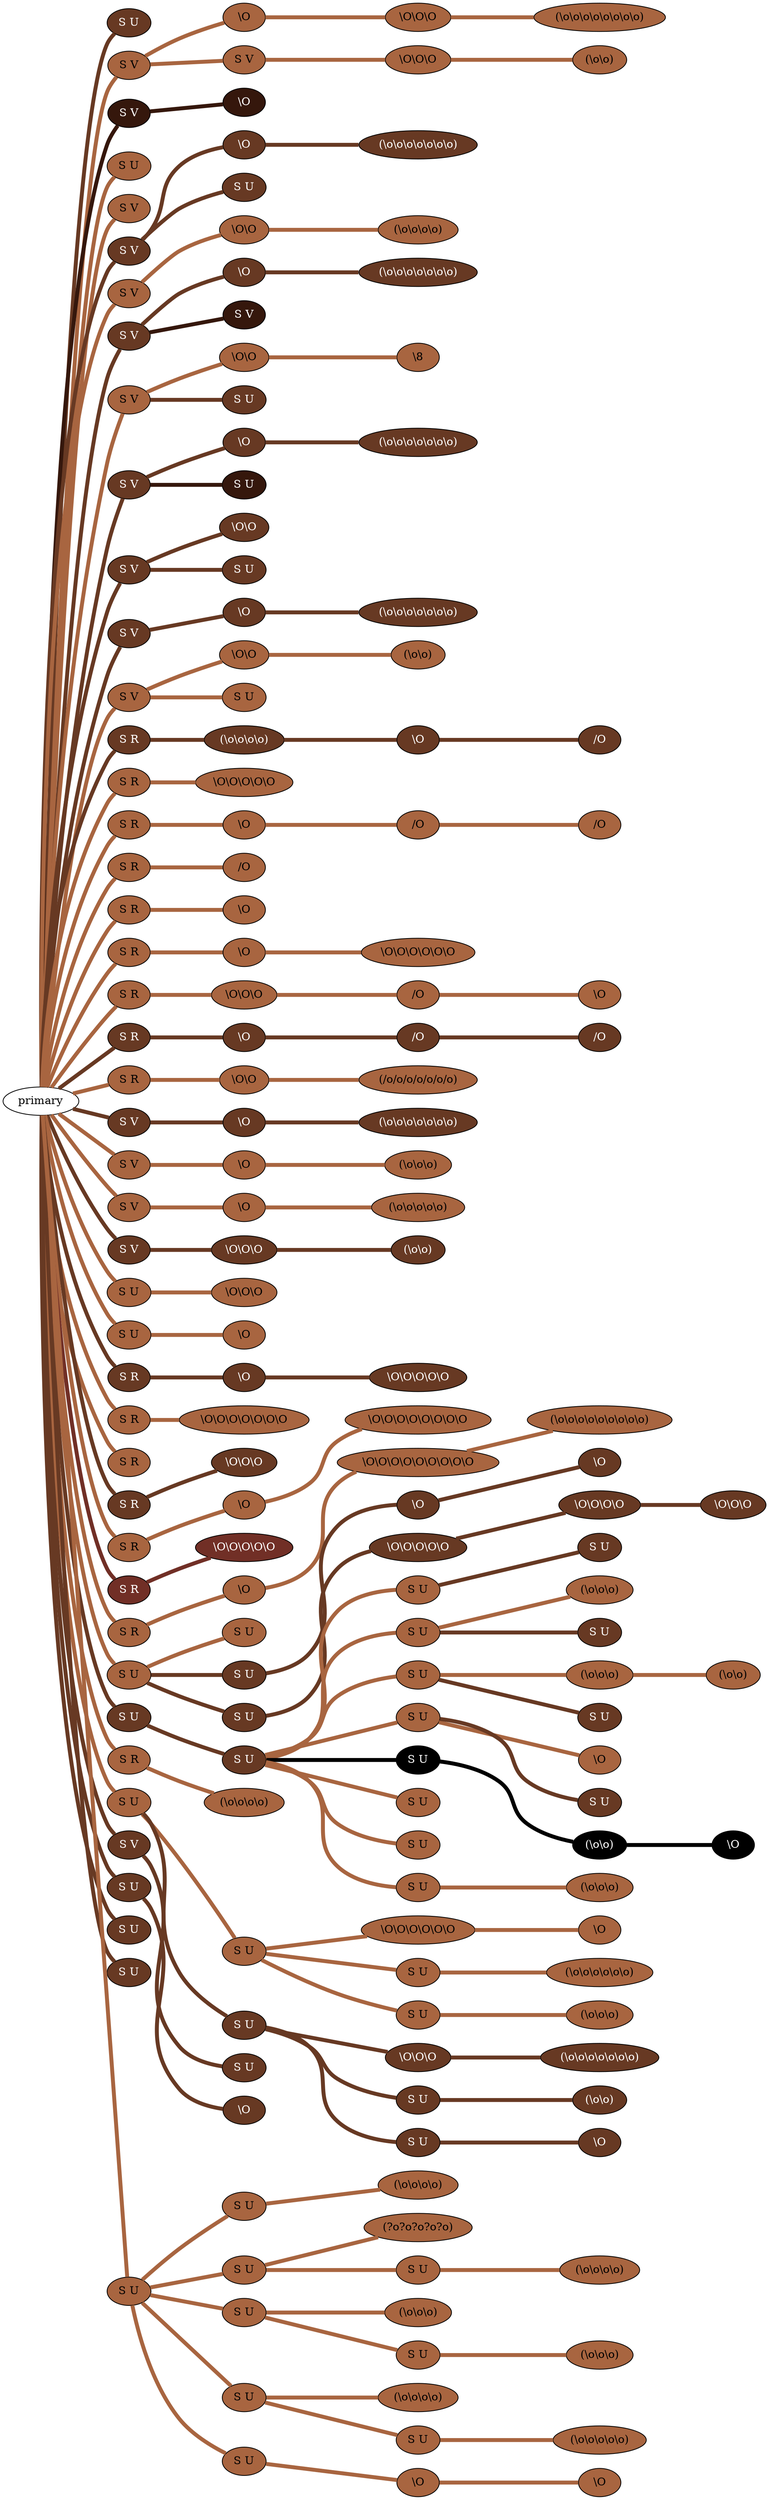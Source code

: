 graph {
 graph [rankdir=LR]
"1" [qtype="pendant_node", pendant_colors="#673923", pendant_ply="S", pendant_attach="U", pendant_length="2.5", label="S U", style=filled, fillcolor="#673923", fontcolor="#ffffff"]
"primary" -- "1" [qtype="pendant_link",penwidth=5,color="#673923"]
"2" [qtype="pendant_node", pendant_colors="#A86540", pendant_ply="S", pendant_attach="V", pendant_length="23.5", label="S V", style=filled, fillcolor="#A86540", fontcolor="#000000"]
"primary" -- "2" [qtype="pendant_link",penwidth=5,color="#A86540"]
"2:0" [qtype="knot_node", knot_value="1", knot_type="S", knot_position="6.0", knot_spin="Z", label="\\O", style=filled, fillcolor="#A86540" , fontcolor="#000000"]
"2" -- "2:0" [qtype="knot_link",penwidth=5,color="#A86540"]
"2:1" [qtype="knot_node", knot_value="3", knot_type="S", knot_position="11.0", knot_spin="Z", label="\\O\\O\\O", style=filled, fillcolor="#A86540" , fontcolor="#000000"]
"2:0" -- "2:1" [qtype="knot_link",penwidth=5,color="#A86540"]
"2:2" [qtype="knot_node", knot_value="8", knot_type="L", knot_position="16.0", knot_spin="Z", label="(\\o\\o\\o\\o\\o\\o\\o\\o)", style=filled, fillcolor="#A86540" , fontcolor="#000000"]
"2:1" -- "2:2" [qtype="knot_link",penwidth=5,color="#A86540"]
"2s1" [qtype="pendant_node", pendant_colors="#A86540", pendant_ply="S", pendant_attach="V", pendant_length="23.5", label="S V", style=filled, fillcolor="#A86540", fontcolor="#000000"]
"2" -- "2s1" [qtype="pendant_link",penwidth=5,color="#A86540"]
"2s1:0" [qtype="knot_node", knot_value="3", knot_type="S", knot_position="2.5", knot_spin="Z", label="\\O\\O\\O", style=filled, fillcolor="#A86540" , fontcolor="#000000"]
"2s1" -- "2s1:0" [qtype="knot_link",penwidth=5,color="#A86540"]
"2s1:1" [qtype="knot_node", knot_value="2", knot_type="L", knot_position="9.0", knot_spin="Z", label="(\\o\\o)", style=filled, fillcolor="#A86540" , fontcolor="#000000"]
"2s1:0" -- "2s1:1" [qtype="knot_link",penwidth=5,color="#A86540"]
"3" [qtype="pendant_node", pendant_colors="#35170C", pendant_ply="S", pendant_attach="V", pendant_length="8.0", label="S V", style=filled, fillcolor="#35170C", fontcolor="#ffffff"]
"primary" -- "3" [qtype="pendant_link",penwidth=5,color="#35170C"]
"3:0" [qtype="knot_node", knot_value="1", knot_type="S", knot_position="5.5", knot_spin="Z", label="\\O", style=filled, fillcolor="#35170C" , fontcolor="#ffffff"]
"3" -- "3:0" [qtype="knot_link",penwidth=5,color="#35170C"]
"4" [qtype="pendant_node", pendant_colors="#A86540", pendant_ply="S", pendant_attach="U", pendant_length="2.5", label="S U", style=filled, fillcolor="#A86540", fontcolor="#000000"]
"primary" -- "4" [qtype="pendant_link",penwidth=5,color="#A86540"]
"5" [qtype="pendant_node", pendant_colors="#A86540", pendant_ply="S", pendant_attach="V", pendant_length="0.5", label="S V", style=filled, fillcolor="#A86540", fontcolor="#000000"]
"primary" -- "5" [qtype="pendant_link",penwidth=5,color="#A86540"]
"6" [qtype="pendant_node", pendant_colors="#673923", pendant_ply="S", pendant_attach="V", pendant_length="26.5", label="S V", style=filled, fillcolor="#673923", fontcolor="#ffffff"]
"primary" -- "6" [qtype="pendant_link",penwidth=5,color="#673923"]
"6:0" [qtype="knot_node", knot_value="1", knot_type="S", knot_position="6.5", knot_spin="Z", label="\\O", style=filled, fillcolor="#673923" , fontcolor="#ffffff"]
"6" -- "6:0" [qtype="knot_link",penwidth=5,color="#673923"]
"6:1" [qtype="knot_node", knot_value="7", knot_type="L", knot_position="12.0", knot_spin="Z", label="(\\o\\o\\o\\o\\o\\o\\o)", style=filled, fillcolor="#673923" , fontcolor="#ffffff"]
"6:0" -- "6:1" [qtype="knot_link",penwidth=5,color="#673923"]
"6s1" [qtype="pendant_node", pendant_colors="#673923", pendant_ply="S", pendant_attach="U", pendant_length="1.5", label="S U", style=filled, fillcolor="#673923", fontcolor="#ffffff"]
"6" -- "6s1" [qtype="pendant_link",penwidth=5,color="#673923"]
"7" [qtype="pendant_node", pendant_colors="#A86540", pendant_ply="S", pendant_attach="V", pendant_length="32.0", label="S V", style=filled, fillcolor="#A86540", fontcolor="#000000"]
"primary" -- "7" [qtype="pendant_link",penwidth=5,color="#A86540"]
"7:0" [qtype="knot_node", knot_value="2", knot_type="S", knot_position="6.5", knot_spin="Z", label="\\O\\O", style=filled, fillcolor="#A86540" , fontcolor="#000000"]
"7" -- "7:0" [qtype="knot_link",penwidth=5,color="#A86540"]
"7:1" [qtype="knot_node", knot_value="4", knot_type="L", knot_position="14.0", knot_spin="Z", label="(\\o\\o\\o\\o)", style=filled, fillcolor="#A86540" , fontcolor="#000000"]
"7:0" -- "7:1" [qtype="knot_link",penwidth=5,color="#A86540"]
"8" [qtype="pendant_node", pendant_colors="#673923", pendant_ply="S", pendant_attach="V", pendant_length="27.0", label="S V", style=filled, fillcolor="#673923", fontcolor="#ffffff"]
"primary" -- "8" [qtype="pendant_link",penwidth=5,color="#673923"]
"8:0" [qtype="knot_node", knot_value="1", knot_type="S", knot_position="7.0", knot_spin="Z", label="\\O", style=filled, fillcolor="#673923" , fontcolor="#ffffff"]
"8" -- "8:0" [qtype="knot_link",penwidth=5,color="#673923"]
"8:1" [qtype="knot_node", knot_value="7", knot_type="L", knot_position="13.0", knot_spin="Z", label="(\\o\\o\\o\\o\\o\\o\\o)", style=filled, fillcolor="#673923" , fontcolor="#ffffff"]
"8:0" -- "8:1" [qtype="knot_link",penwidth=5,color="#673923"]
"8s1" [qtype="pendant_node", pendant_colors="#35170C", pendant_ply="S", pendant_attach="V", pendant_length="2.0", label="S V", style=filled, fillcolor="#35170C", fontcolor="#ffffff"]
"8" -- "8s1" [qtype="pendant_link",penwidth=5,color="#35170C"]
"9" [qtype="pendant_node", pendant_colors="#A86540", pendant_ply="S", pendant_attach="V", pendant_length="33.5", label="S V", style=filled, fillcolor="#A86540", fontcolor="#000000"]
"primary" -- "9" [qtype="pendant_link",penwidth=5,color="#A86540"]
"9:0" [qtype="knot_node", knot_value="2", knot_type="S", knot_position="6.5", knot_spin="Z", label="\\O\\O", style=filled, fillcolor="#A86540" , fontcolor="#000000"]
"9" -- "9:0" [qtype="knot_link",penwidth=5,color="#A86540"]
"9:1" [qtype="knot_node", knot_value="1", knot_type="E", knot_position="13.0", knot_spin="Z", label="\\8", style=filled, fillcolor="#A86540" , fontcolor="#000000"]
"9:0" -- "9:1" [qtype="knot_link",penwidth=5,color="#A86540"]
"9s1" [qtype="pendant_node", pendant_colors="#673923", pendant_ply="S", pendant_attach="U", pendant_length="2.5", label="S U", style=filled, fillcolor="#673923", fontcolor="#ffffff"]
"9" -- "9s1" [qtype="pendant_link",penwidth=5,color="#673923"]
"10" [qtype="pendant_node", pendant_colors="#673923", pendant_ply="S", pendant_attach="V", pendant_length="26.5", label="S V", style=filled, fillcolor="#673923", fontcolor="#ffffff"]
"primary" -- "10" [qtype="pendant_link",penwidth=5,color="#673923"]
"10:0" [qtype="knot_node", knot_value="1", knot_type="S", knot_position="7.0", knot_spin="Z", label="\\O", style=filled, fillcolor="#673923" , fontcolor="#ffffff"]
"10" -- "10:0" [qtype="knot_link",penwidth=5,color="#673923"]
"10:1" [qtype="knot_node", knot_value="7", knot_type="L", knot_position="13.5", knot_spin="Z", label="(\\o\\o\\o\\o\\o\\o\\o)", style=filled, fillcolor="#673923" , fontcolor="#ffffff"]
"10:0" -- "10:1" [qtype="knot_link",penwidth=5,color="#673923"]
"10s1" [qtype="pendant_node", pendant_colors="#35170C", pendant_ply="S", pendant_attach="U", pendant_length="1.0", label="S U", style=filled, fillcolor="#35170C", fontcolor="#ffffff"]
"10" -- "10s1" [qtype="pendant_link",penwidth=5,color="#35170C"]
"11" [qtype="pendant_node", pendant_colors="#673923", pendant_ply="S", pendant_attach="V", pendant_length="38.5", label="S V", style=filled, fillcolor="#673923", fontcolor="#ffffff"]
"primary" -- "11" [qtype="pendant_link",penwidth=5,color="#673923"]
"11:0" [qtype="knot_node", knot_value="2", knot_type="S", knot_position="7.0", knot_spin="Z", label="\\O\\O", style=filled, fillcolor="#673923" , fontcolor="#ffffff"]
"11" -- "11:0" [qtype="knot_link",penwidth=5,color="#673923"]
"11s1" [qtype="pendant_node", pendant_colors="#673923", pendant_ply="S", pendant_attach="U", pendant_length="0.5", label="S U", style=filled, fillcolor="#673923", fontcolor="#ffffff"]
"11" -- "11s1" [qtype="pendant_link",penwidth=5,color="#673923"]
"12" [qtype="pendant_node", pendant_colors="#673923", pendant_ply="S", pendant_attach="V", pendant_length="33.0", label="S V", style=filled, fillcolor="#673923", fontcolor="#ffffff"]
"primary" -- "12" [qtype="pendant_link",penwidth=5,color="#673923"]
"12:0" [qtype="knot_node", knot_value="1", knot_type="S", knot_position="7.0", knot_spin="Z", label="\\O", style=filled, fillcolor="#673923" , fontcolor="#ffffff"]
"12" -- "12:0" [qtype="knot_link",penwidth=5,color="#673923"]
"12:1" [qtype="knot_node", knot_value="7", knot_type="L", knot_position="14.0", knot_spin="Z", label="(\\o\\o\\o\\o\\o\\o\\o)", style=filled, fillcolor="#673923" , fontcolor="#ffffff"]
"12:0" -- "12:1" [qtype="knot_link",penwidth=5,color="#673923"]
"13" [qtype="pendant_node", pendant_colors="#A86540", pendant_ply="S", pendant_attach="V", pendant_length="30.5", label="S V", style=filled, fillcolor="#A86540", fontcolor="#000000"]
"primary" -- "13" [qtype="pendant_link",penwidth=5,color="#A86540"]
"13:0" [qtype="knot_node", knot_value="2", knot_type="S", knot_position="6.5", knot_spin="Z", label="\\O\\O", style=filled, fillcolor="#A86540" , fontcolor="#000000"]
"13" -- "13:0" [qtype="knot_link",penwidth=5,color="#A86540"]
"13:1" [qtype="knot_node", knot_value="2", knot_type="L", knot_position="14.0", knot_spin="Z", label="(\\o\\o)", style=filled, fillcolor="#A86540" , fontcolor="#000000"]
"13:0" -- "13:1" [qtype="knot_link",penwidth=5,color="#A86540"]
"13s1" [qtype="pendant_node", pendant_colors="#A86540", pendant_ply="S", pendant_attach="U", pendant_length="0.5", label="S U", style=filled, fillcolor="#A86540", fontcolor="#000000"]
"13" -- "13s1" [qtype="pendant_link",penwidth=5,color="#A86540"]
"14" [qtype="pendant_node", pendant_colors="#673923", pendant_ply="S", pendant_attach="R", pendant_length="16.5", label="S R", style=filled, fillcolor="#673923", fontcolor="#ffffff"]
"primary" -- "14" [qtype="pendant_link",penwidth=5,color="#673923"]
"14:0" [qtype="knot_node", knot_value="4", knot_type="L", knot_position="8.0", knot_spin="Z", label="(\\o\\o\\o\\o)", style=filled, fillcolor="#673923" , fontcolor="#ffffff"]
"14" -- "14:0" [qtype="knot_link",penwidth=5,color="#673923"]
"14:1" [qtype="knot_node", knot_value="1", knot_type="S", knot_position="14.5", knot_spin="Z", label="\\O", style=filled, fillcolor="#673923" , fontcolor="#ffffff"]
"14:0" -- "14:1" [qtype="knot_link",penwidth=5,color="#673923"]
"14:2" [qtype="knot_node", knot_value="1", knot_type="S", knot_position="16.0", knot_spin="S", label="/O", style=filled, fillcolor="#673923" , fontcolor="#ffffff"]
"14:1" -- "14:2" [qtype="knot_link",penwidth=5,color="#673923"]
"15" [qtype="pendant_node", pendant_colors="#A86540", pendant_ply="S", pendant_attach="R", pendant_length="12.0", label="S R", style=filled, fillcolor="#A86540", fontcolor="#000000"]
"primary" -- "15" [qtype="pendant_link",penwidth=5,color="#A86540"]
"15:0" [qtype="knot_node", knot_value="5", knot_type="S", knot_position="5.5", knot_spin="Z", label="\\O\\O\\O\\O\\O", style=filled, fillcolor="#A86540" , fontcolor="#000000"]
"15" -- "15:0" [qtype="knot_link",penwidth=5,color="#A86540"]
"16" [qtype="pendant_node", pendant_colors="#A86540", pendant_ply="S", pendant_attach="R", pendant_length="32.0", label="S R", style=filled, fillcolor="#A86540", fontcolor="#000000"]
"primary" -- "16" [qtype="pendant_link",penwidth=5,color="#A86540"]
"16:0" [qtype="knot_node", knot_value="1", knot_type="S", knot_position="5.0", knot_spin="Z", label="\\O", style=filled, fillcolor="#A86540" , fontcolor="#000000"]
"16" -- "16:0" [qtype="knot_link",penwidth=5,color="#A86540"]
"16:1" [qtype="knot_node", knot_value="1", knot_type="S", knot_position="13.0", knot_spin="S", label="/O", style=filled, fillcolor="#A86540" , fontcolor="#000000"]
"16:0" -- "16:1" [qtype="knot_link",penwidth=5,color="#A86540"]
"16:2" [qtype="knot_node", knot_value="1", knot_type="S", knot_position="15.0", knot_spin="S", label="/O", style=filled, fillcolor="#A86540" , fontcolor="#000000"]
"16:1" -- "16:2" [qtype="knot_link",penwidth=5,color="#A86540"]
"17" [qtype="pendant_node", pendant_colors="#A86540", pendant_ply="S", pendant_attach="R", pendant_length="15.0", label="S R", style=filled, fillcolor="#A86540", fontcolor="#000000"]
"primary" -- "17" [qtype="pendant_link",penwidth=5,color="#A86540"]
"17:0" [qtype="knot_node", knot_value="1", knot_type="S", knot_position="10.5", knot_spin="S", label="/O", style=filled, fillcolor="#A86540" , fontcolor="#000000"]
"17" -- "17:0" [qtype="knot_link",penwidth=5,color="#A86540"]
"18" [qtype="pendant_node", pendant_colors="#A86540", pendant_ply="S", pendant_attach="R", pendant_length="42.0", label="S R", style=filled, fillcolor="#A86540", fontcolor="#000000"]
"primary" -- "18" [qtype="pendant_link",penwidth=5,color="#A86540"]
"18:0" [qtype="knot_node", knot_value="1", knot_type="S", knot_position="2.0", knot_spin="Z", label="\\O", style=filled, fillcolor="#A86540" , fontcolor="#000000"]
"18" -- "18:0" [qtype="knot_link",penwidth=5,color="#A86540"]
"19" [qtype="pendant_node", pendant_colors="#A86540", pendant_ply="S", pendant_attach="R", pendant_length="32.5", label="S R", style=filled, fillcolor="#A86540", fontcolor="#000000"]
"primary" -- "19" [qtype="pendant_link",penwidth=5,color="#A86540"]
"19:0" [qtype="knot_node", knot_value="1", knot_type="S", knot_position="1.5", knot_spin="Z", label="\\O", style=filled, fillcolor="#A86540" , fontcolor="#000000"]
"19" -- "19:0" [qtype="knot_link",penwidth=5,color="#A86540"]
"19:1" [qtype="knot_node", knot_value="6", knot_type="S", knot_position="6.0", knot_spin="Z", label="\\O\\O\\O\\O\\O\\O", style=filled, fillcolor="#A86540" , fontcolor="#000000"]
"19:0" -- "19:1" [qtype="knot_link",penwidth=5,color="#A86540"]
"20" [qtype="pendant_node", pendant_colors="#A86540", pendant_ply="S", pendant_attach="R", pendant_length="36.0", label="S R", style=filled, fillcolor="#A86540", fontcolor="#000000"]
"primary" -- "20" [qtype="pendant_link",penwidth=5,color="#A86540"]
"20:0" [qtype="knot_node", knot_value="3", knot_type="S", knot_position="5.0", knot_spin="Z", label="\\O\\O\\O", style=filled, fillcolor="#A86540" , fontcolor="#000000"]
"20" -- "20:0" [qtype="knot_link",penwidth=5,color="#A86540"]
"20:1" [qtype="knot_node", knot_value="1", knot_type="S", knot_position="17.0", knot_spin="S", label="/O", style=filled, fillcolor="#A86540" , fontcolor="#000000"]
"20:0" -- "20:1" [qtype="knot_link",penwidth=5,color="#A86540"]
"20:2" [qtype="knot_node", knot_value="1", knot_type="S", knot_position="23.5", knot_spin="Z", label="\\O", style=filled, fillcolor="#A86540" , fontcolor="#000000"]
"20:1" -- "20:2" [qtype="knot_link",penwidth=5,color="#A86540"]
"21" [qtype="pendant_node", pendant_colors="#673923", pendant_ply="S", pendant_attach="R", pendant_length="33.0", label="S R", style=filled, fillcolor="#673923", fontcolor="#ffffff"]
"primary" -- "21" [qtype="pendant_link",penwidth=5,color="#673923"]
"21:0" [qtype="knot_node", knot_value="1", knot_type="S", knot_position="1.5", knot_spin="Z", label="\\O", style=filled, fillcolor="#673923" , fontcolor="#ffffff"]
"21" -- "21:0" [qtype="knot_link",penwidth=5,color="#673923"]
"21:1" [qtype="knot_node", knot_value="1", knot_type="S", knot_position="18.5", knot_spin="S", label="/O", style=filled, fillcolor="#673923" , fontcolor="#ffffff"]
"21:0" -- "21:1" [qtype="knot_link",penwidth=5,color="#673923"]
"21:2" [qtype="knot_node", knot_value="1", knot_type="S", knot_position="20.0", knot_spin="S", label="/O", style=filled, fillcolor="#673923" , fontcolor="#ffffff"]
"21:1" -- "21:2" [qtype="knot_link",penwidth=5,color="#673923"]
"22" [qtype="pendant_node", pendant_colors="#A86540", pendant_ply="S", pendant_attach="R", pendant_length="32.5", label="S R", style=filled, fillcolor="#A86540", fontcolor="#000000"]
"primary" -- "22" [qtype="pendant_link",penwidth=5,color="#A86540"]
"22:0" [qtype="knot_node", knot_value="2", knot_type="S", knot_position="4.5", knot_spin="Z", label="\\O\\O", style=filled, fillcolor="#A86540" , fontcolor="#000000"]
"22" -- "22:0" [qtype="knot_link",penwidth=5,color="#A86540"]
"22:1" [qtype="knot_node", knot_value="7", knot_type="L", knot_position="15.0", knot_spin="S", label="(/o/o/o/o/o/o/o)", style=filled, fillcolor="#A86540" , fontcolor="#000000"]
"22:0" -- "22:1" [qtype="knot_link",penwidth=5,color="#A86540"]
"23" [qtype="pendant_node", pendant_colors="#673923", pendant_ply="S", pendant_attach="V", pendant_length="27.5", label="S V", style=filled, fillcolor="#673923", fontcolor="#ffffff"]
"primary" -- "23" [qtype="pendant_link",penwidth=5,color="#673923"]
"23:0" [qtype="knot_node", knot_value="1", knot_type="S", knot_position="6.5", knot_spin="Z", label="\\O", style=filled, fillcolor="#673923" , fontcolor="#ffffff"]
"23" -- "23:0" [qtype="knot_link",penwidth=5,color="#673923"]
"23:1" [qtype="knot_node", knot_value="7", knot_type="L", knot_position="14.0", knot_spin="Z", label="(\\o\\o\\o\\o\\o\\o\\o)", style=filled, fillcolor="#673923" , fontcolor="#ffffff"]
"23:0" -- "23:1" [qtype="knot_link",penwidth=5,color="#673923"]
"24" [qtype="pendant_node", pendant_colors="#A86540", pendant_ply="S", pendant_attach="V", pendant_length="27.0", label="S V", style=filled, fillcolor="#A86540", fontcolor="#000000"]
"primary" -- "24" [qtype="pendant_link",penwidth=5,color="#A86540"]
"24:0" [qtype="knot_node", knot_value="1", knot_type="S", knot_position="6.0", knot_spin="Z", label="\\O", style=filled, fillcolor="#A86540" , fontcolor="#000000"]
"24" -- "24:0" [qtype="knot_link",penwidth=5,color="#A86540"]
"24:1" [qtype="knot_node", knot_value="3", knot_type="L", knot_position="14.0", knot_spin="Z", label="(\\o\\o\\o)", style=filled, fillcolor="#A86540" , fontcolor="#000000"]
"24:0" -- "24:1" [qtype="knot_link",penwidth=5,color="#A86540"]
"25" [qtype="pendant_node", pendant_colors="#A86540", pendant_ply="S", pendant_attach="V", pendant_length="29.0", label="S V", style=filled, fillcolor="#A86540", fontcolor="#000000"]
"primary" -- "25" [qtype="pendant_link",penwidth=5,color="#A86540"]
"25:0" [qtype="knot_node", knot_value="1", knot_type="S", knot_position="6.0", knot_spin="Z", label="\\O", style=filled, fillcolor="#A86540" , fontcolor="#000000"]
"25" -- "25:0" [qtype="knot_link",penwidth=5,color="#A86540"]
"25:1" [qtype="knot_node", knot_value="5", knot_type="L", knot_position="14.0", knot_spin="Z", label="(\\o\\o\\o\\o\\o)", style=filled, fillcolor="#A86540" , fontcolor="#000000"]
"25:0" -- "25:1" [qtype="knot_link",penwidth=5,color="#A86540"]
"26" [qtype="pendant_node", pendant_colors="#673923", pendant_ply="S", pendant_attach="V", pendant_length="27.0", label="S V", style=filled, fillcolor="#673923", fontcolor="#ffffff"]
"primary" -- "26" [qtype="pendant_link",penwidth=5,color="#673923"]
"26:0" [qtype="knot_node", knot_value="3", knot_type="S", knot_position="5.5", knot_spin="Z", label="\\O\\O\\O", style=filled, fillcolor="#673923" , fontcolor="#ffffff"]
"26" -- "26:0" [qtype="knot_link",penwidth=5,color="#673923"]
"26:1" [qtype="knot_node", knot_value="2", knot_type="L", knot_position="13.0", knot_spin="Z", label="(\\o\\o)", style=filled, fillcolor="#673923" , fontcolor="#ffffff"]
"26:0" -- "26:1" [qtype="knot_link",penwidth=5,color="#673923"]
"27" [qtype="pendant_node", pendant_colors="#A86540", pendant_ply="S", pendant_attach="U", pendant_length="28.5", label="S U", style=filled, fillcolor="#A86540", fontcolor="#000000"]
"primary" -- "27" [qtype="pendant_link",penwidth=5,color="#A86540"]
"27:0" [qtype="knot_node", knot_value="3", knot_type="S", knot_position="3.5", knot_spin="Z", label="\\O\\O\\O", style=filled, fillcolor="#A86540" , fontcolor="#000000"]
"27" -- "27:0" [qtype="knot_link",penwidth=5,color="#A86540"]
"28" [qtype="pendant_node", pendant_colors="#A86540", pendant_ply="S", pendant_attach="U", pendant_length="28.0", label="S U", style=filled, fillcolor="#A86540", fontcolor="#000000"]
"primary" -- "28" [qtype="pendant_link",penwidth=5,color="#A86540"]
"28:0" [qtype="knot_node", knot_value="1", knot_type="S", knot_position="1.5", knot_spin="Z", label="\\O", style=filled, fillcolor="#A86540" , fontcolor="#000000"]
"28" -- "28:0" [qtype="knot_link",penwidth=5,color="#A86540"]
"29" [qtype="pendant_node", pendant_colors="#673923", pendant_ply="S", pendant_attach="R", pendant_length="27.0", label="S R", style=filled, fillcolor="#673923", fontcolor="#ffffff"]
"primary" -- "29" [qtype="pendant_link",penwidth=5,color="#673923"]
"29:0" [qtype="knot_node", knot_value="1", knot_type="S", knot_position="4.0", knot_spin="Z", label="\\O", style=filled, fillcolor="#673923" , fontcolor="#ffffff"]
"29" -- "29:0" [qtype="knot_link",penwidth=5,color="#673923"]
"29:1" [qtype="knot_node", knot_value="5", knot_type="S", knot_position="8.5", knot_spin="Z", label="\\O\\O\\O\\O\\O", style=filled, fillcolor="#673923" , fontcolor="#ffffff"]
"29:0" -- "29:1" [qtype="knot_link",penwidth=5,color="#673923"]
"30" [qtype="pendant_node", pendant_colors="#A86540", pendant_ply="S", pendant_attach="R", pendant_length="29.5", label="S R", style=filled, fillcolor="#A86540", fontcolor="#000000"]
"primary" -- "30" [qtype="pendant_link",penwidth=5,color="#A86540"]
"30:0" [qtype="knot_node", knot_value="7", knot_type="S", knot_position="5.5", knot_spin="Z", label="\\O\\O\\O\\O\\O\\O\\O", style=filled, fillcolor="#A86540" , fontcolor="#000000"]
"30" -- "30:0" [qtype="knot_link",penwidth=5,color="#A86540"]
"31" [qtype="pendant_node", pendant_colors="#A86540", pendant_ply="S", pendant_attach="R", pendant_length="8.0", label="S R", style=filled, fillcolor="#A86540", fontcolor="#000000"]
"primary" -- "31" [qtype="pendant_link",penwidth=5,color="#A86540"]
"32" [qtype="pendant_node", pendant_colors="#673923", pendant_ply="S", pendant_attach="R", pendant_length="30.0", label="S R", style=filled, fillcolor="#673923", fontcolor="#ffffff"]
"primary" -- "32" [qtype="pendant_link",penwidth=5,color="#673923"]
"32:0" [qtype="knot_node", knot_value="3", knot_type="S", knot_position="5.0", knot_spin="Z", label="\\O\\O\\O", style=filled, fillcolor="#673923" , fontcolor="#ffffff"]
"32" -- "32:0" [qtype="knot_link",penwidth=5,color="#673923"]
"33" [qtype="pendant_node", pendant_colors="#A86540", pendant_ply="S", pendant_attach="R", pendant_length="43.5", label="S R", style=filled, fillcolor="#A86540", fontcolor="#000000"]
"primary" -- "33" [qtype="pendant_link",penwidth=5,color="#A86540"]
"33:0" [qtype="knot_node", knot_value="1", knot_type="S", knot_position="3.5", knot_spin="Z", label="\\O", style=filled, fillcolor="#A86540" , fontcolor="#000000"]
"33" -- "33:0" [qtype="knot_link",penwidth=5,color="#A86540"]
"33:1" [qtype="knot_node", knot_value="8", knot_type="S", knot_position="8.0", knot_spin="Z", label="\\O\\O\\O\\O\\O\\O\\O\\O", style=filled, fillcolor="#A86540" , fontcolor="#000000"]
"33:0" -- "33:1" [qtype="knot_link",penwidth=5,color="#A86540"]
"34" [qtype="pendant_node", pendant_colors="#712F26", pendant_ply="S", pendant_attach="R", pendant_length="28.5", label="S R", style=filled, fillcolor="#712F26", fontcolor="#ffffff"]
"primary" -- "34" [qtype="pendant_link",penwidth=5,color="#712F26"]
"34:0" [qtype="knot_node", knot_value="5", knot_type="S", knot_position="7.5", knot_spin="Z", label="\\O\\O\\O\\O\\O", style=filled, fillcolor="#712F26" , fontcolor="#ffffff"]
"34" -- "34:0" [qtype="knot_link",penwidth=5,color="#712F26"]
"35" [qtype="pendant_node", pendant_colors="#A86540", pendant_ply="S", pendant_attach="R", pendant_length="27.0", label="S R", style=filled, fillcolor="#A86540", fontcolor="#000000"]
"primary" -- "35" [qtype="pendant_link",penwidth=5,color="#A86540"]
"35:0" [qtype="knot_node", knot_value="1", knot_type="S", knot_position="3.5", knot_spin="Z", label="\\O", style=filled, fillcolor="#A86540" , fontcolor="#000000"]
"35" -- "35:0" [qtype="knot_link",penwidth=5,color="#A86540"]
"35:1" [qtype="knot_node", knot_value="9", knot_type="S", knot_position="8.5", knot_spin="Z", label="\\O\\O\\O\\O\\O\\O\\O\\O\\O", style=filled, fillcolor="#A86540" , fontcolor="#000000"]
"35:0" -- "35:1" [qtype="knot_link",penwidth=5,color="#A86540"]
"35:2" [qtype="knot_node", knot_value="9", knot_type="L", knot_position="15.0", knot_spin="Z", label="(\\o\\o\\o\\o\\o\\o\\o\\o\\o)", style=filled, fillcolor="#A86540" , fontcolor="#000000"]
"35:1" -- "35:2" [qtype="knot_link",penwidth=5,color="#A86540"]
"36" [qtype="pendant_node", pendant_colors="#A86540", pendant_ply="S", pendant_attach="U", pendant_length="11.0", label="S U", style=filled, fillcolor="#A86540", fontcolor="#000000"]
"primary" -- "36" [qtype="pendant_link",penwidth=5,color="#A86540"]
"36s1" [qtype="pendant_node", pendant_colors="#A86540", pendant_ply="S", pendant_attach="U", pendant_length="4.0", label="S U", style=filled, fillcolor="#A86540", fontcolor="#000000"]
"36" -- "36s1" [qtype="pendant_link",penwidth=5,color="#A86540"]
"36s2" [qtype="pendant_node", pendant_colors="#673923", pendant_ply="S", pendant_attach="U", pendant_length="4.0", label="S U", style=filled, fillcolor="#673923", fontcolor="#ffffff"]
"36" -- "36s2" [qtype="pendant_link",penwidth=5,color="#673923"]
"36s2:0" [qtype="knot_node", knot_value="1", knot_type="S", knot_position="3.0", knot_spin="Z", label="\\O", style=filled, fillcolor="#673923" , fontcolor="#ffffff"]
"36s2" -- "36s2:0" [qtype="knot_link",penwidth=5,color="#673923"]
"36s2:1" [qtype="knot_node", knot_value="1", knot_type="S", knot_position="4.0", knot_spin="Z", label="\\O", style=filled, fillcolor="#673923" , fontcolor="#ffffff"]
"36s2:0" -- "36s2:1" [qtype="knot_link",penwidth=5,color="#673923"]
"36s3" [qtype="pendant_node", pendant_colors="#673923", pendant_ply="S", pendant_attach="U", pendant_length="35.5", label="S U", style=filled, fillcolor="#673923", fontcolor="#ffffff"]
"36" -- "36s3" [qtype="pendant_link",penwidth=5,color="#673923"]
"36s3:0" [qtype="knot_node", knot_value="5", knot_type="S", knot_position="2.5", knot_spin="Z", label="\\O\\O\\O\\O\\O", style=filled, fillcolor="#673923" , fontcolor="#ffffff"]
"36s3" -- "36s3:0" [qtype="knot_link",penwidth=5,color="#673923"]
"36s3:1" [qtype="knot_node", knot_value="4", knot_type="S", knot_position="10.5", knot_spin="Z", label="\\O\\O\\O\\O", style=filled, fillcolor="#673923" , fontcolor="#ffffff"]
"36s3:0" -- "36s3:1" [qtype="knot_link",penwidth=5,color="#673923"]
"36s3:2" [qtype="knot_node", knot_value="3", knot_type="S", knot_position="19.0", knot_spin="Z", label="\\O\\O\\O", style=filled, fillcolor="#673923" , fontcolor="#ffffff"]
"36s3:1" -- "36s3:2" [qtype="knot_link",penwidth=5,color="#673923"]
"37" [qtype="pendant_node", pendant_colors="#673923", pendant_ply="S", pendant_attach="U", pendant_length="22.5", label="S U", style=filled, fillcolor="#673923", fontcolor="#ffffff"]
"primary" -- "37" [qtype="pendant_link",penwidth=5,color="#673923"]
"37s1" [qtype="pendant_node", pendant_colors="#673923", pendant_ply="S", pendant_attach="U", pendant_length="14.5", label="S U", style=filled, fillcolor="#673923", fontcolor="#ffffff"]
"37" -- "37s1" [qtype="pendant_link",penwidth=5,color="#673923"]
"37s1s1" [qtype="pendant_node", pendant_colors="#A86540", pendant_ply="S", pendant_attach="U", pendant_length="6.0", label="S U", style=filled, fillcolor="#A86540", fontcolor="#000000"]
"37s1" -- "37s1s1" [qtype="pendant_link",penwidth=5,color="#A86540"]
"37s1s1s1" [qtype="pendant_node", pendant_colors="#673923", pendant_ply="S", pendant_attach="U", pendant_length="4.5", label="S U", style=filled, fillcolor="#673923", fontcolor="#ffffff"]
"37s1s1" -- "37s1s1s1" [qtype="pendant_link",penwidth=5,color="#673923"]
"37s1s2" [qtype="pendant_node", pendant_colors="#A86540", pendant_ply="S", pendant_attach="U", pendant_length="8.5", label="S U", style=filled, fillcolor="#A86540", fontcolor="#000000"]
"37s1" -- "37s1s2" [qtype="pendant_link",penwidth=5,color="#A86540"]
"37s1s2:0" [qtype="knot_node", knot_value="3", knot_type="L", knot_position="5.5", knot_spin="Z", label="(\\o\\o\\o)", style=filled, fillcolor="#A86540" , fontcolor="#000000"]
"37s1s2" -- "37s1s2:0" [qtype="knot_link",penwidth=5,color="#A86540"]
"37s1s2s1" [qtype="pendant_node", pendant_colors="#673923", pendant_ply="S", pendant_attach="U", pendant_length="1.5", label="S U", style=filled, fillcolor="#673923", fontcolor="#ffffff"]
"37s1s2" -- "37s1s2s1" [qtype="pendant_link",penwidth=5,color="#673923"]
"37s1s3" [qtype="pendant_node", pendant_colors="#A86540", pendant_ply="S", pendant_attach="U", pendant_length="17.0", label="S U", style=filled, fillcolor="#A86540", fontcolor="#000000"]
"37s1" -- "37s1s3" [qtype="pendant_link",penwidth=5,color="#A86540"]
"37s1s3:0" [qtype="knot_node", knot_value="3", knot_type="L", knot_position="6.0", knot_spin="Z", label="(\\o\\o\\o)", style=filled, fillcolor="#A86540" , fontcolor="#000000"]
"37s1s3" -- "37s1s3:0" [qtype="knot_link",penwidth=5,color="#A86540"]
"37s1s3:1" [qtype="knot_node", knot_value="2", knot_type="L", knot_position="10.5", knot_spin="Z", label="(\\o\\o)", style=filled, fillcolor="#A86540" , fontcolor="#000000"]
"37s1s3:0" -- "37s1s3:1" [qtype="knot_link",penwidth=5,color="#A86540"]
"37s1s3s1" [qtype="pendant_node", pendant_colors="#673923", pendant_ply="S", pendant_attach="U", pendant_length="3.0", label="S U", style=filled, fillcolor="#673923", fontcolor="#ffffff"]
"37s1s3" -- "37s1s3s1" [qtype="pendant_link",penwidth=5,color="#673923"]
"37s1s4" [qtype="pendant_node", pendant_colors="#A86540", pendant_ply="S", pendant_attach="U", pendant_length="6.5", label="S U", style=filled, fillcolor="#A86540", fontcolor="#000000"]
"37s1" -- "37s1s4" [qtype="pendant_link",penwidth=5,color="#A86540"]
"37s1s4:0" [qtype="knot_node", knot_value="1", knot_type="S", knot_position="6.0", knot_spin="Z", label="\\O", style=filled, fillcolor="#A86540" , fontcolor="#000000"]
"37s1s4" -- "37s1s4:0" [qtype="knot_link",penwidth=5,color="#A86540"]
"37s1s4s1" [qtype="pendant_node", pendant_colors="#673923", pendant_ply="S", pendant_attach="U", pendant_length="3.0", label="S U", style=filled, fillcolor="#673923", fontcolor="#ffffff"]
"37s1s4" -- "37s1s4s1" [qtype="pendant_link",penwidth=5,color="#673923"]
"37s1s5" [qtype="pendant_node", pendant_colors="#000000", pendant_ply="S", pendant_attach="U", pendant_length="18.0", label="S U", style=filled, fillcolor="#000000", fontcolor="#ffffff"]
"37s1" -- "37s1s5" [qtype="pendant_link",penwidth=5,color="#000000"]
"37s1s5:0" [qtype="knot_node", knot_value="2", knot_type="L", knot_position="6.5", knot_spin="Z", label="(\\o\\o)", style=filled, fillcolor="#000000" , fontcolor="#ffffff"]
"37s1s5" -- "37s1s5:0" [qtype="knot_link",penwidth=5,color="#000000"]
"37s1s5:1" [qtype="knot_node", knot_value="1", knot_type="S", knot_position="10.5", knot_spin="Z", label="\\O", style=filled, fillcolor="#000000" , fontcolor="#ffffff"]
"37s1s5:0" -- "37s1s5:1" [qtype="knot_link",penwidth=5,color="#000000"]
"37s1s6" [qtype="pendant_node", pendant_colors="#A86540", pendant_ply="S", pendant_attach="U", pendant_length="0.0", label="S U", style=filled, fillcolor="#A86540", fontcolor="#000000"]
"37s1" -- "37s1s6" [qtype="pendant_link",penwidth=5,color="#A86540"]
"37s1s7" [qtype="pendant_node", pendant_colors="#A86540", pendant_ply="S", pendant_attach="U", pendant_length="5.0", label="S U", style=filled, fillcolor="#A86540", fontcolor="#000000"]
"37s1" -- "37s1s7" [qtype="pendant_link",penwidth=5,color="#A86540"]
"37s1s8" [qtype="pendant_node", pendant_colors="#A86540", pendant_ply="S", pendant_attach="U", pendant_length="16.5", label="S U", style=filled, fillcolor="#A86540", fontcolor="#000000"]
"37s1" -- "37s1s8" [qtype="pendant_link",penwidth=5,color="#A86540"]
"37s1s8:0" [qtype="knot_node", knot_value="3", knot_type="L", knot_position="5.5", knot_spin="Z", label="(\\o\\o\\o)", style=filled, fillcolor="#A86540" , fontcolor="#000000"]
"37s1s8" -- "37s1s8:0" [qtype="knot_link",penwidth=5,color="#A86540"]
"38" [qtype="pendant_node", pendant_colors="#A86540", pendant_ply="S", pendant_attach="R", pendant_length="29.0", label="S R", style=filled, fillcolor="#A86540", fontcolor="#000000"]
"primary" -- "38" [qtype="pendant_link",penwidth=5,color="#A86540"]
"38:0" [qtype="knot_node", knot_value="4", knot_type="L", knot_position="6.0", knot_spin="Z", label="(\\o\\o\\o\\o)", style=filled, fillcolor="#A86540" , fontcolor="#000000"]
"38" -- "38:0" [qtype="knot_link",penwidth=5,color="#A86540"]
"39" [qtype="pendant_node", pendant_colors="#A86540", pendant_ply="S", pendant_attach="U", pendant_length="35.0", label="S U", style=filled, fillcolor="#A86540", fontcolor="#000000"]
"primary" -- "39" [qtype="pendant_link",penwidth=5,color="#A86540"]
"39s1" [qtype="pendant_node", pendant_colors="#A86540", pendant_ply="S", pendant_attach="U", pendant_length="52.0", label="S U", style=filled, fillcolor="#A86540", fontcolor="#000000"]
"39" -- "39s1" [qtype="pendant_link",penwidth=5,color="#A86540"]
"39s1:0" [qtype="knot_node", knot_value="6", knot_type="S", knot_position="4.5", knot_spin="Z", label="\\O\\O\\O\\O\\O\\O", style=filled, fillcolor="#A86540" , fontcolor="#000000"]
"39s1" -- "39s1:0" [qtype="knot_link",penwidth=5,color="#A86540"]
"39s1:1" [qtype="knot_node", knot_value="1", knot_type="S", knot_position="19.0", knot_spin="Z", label="\\O", style=filled, fillcolor="#A86540" , fontcolor="#000000"]
"39s1:0" -- "39s1:1" [qtype="knot_link",penwidth=5,color="#A86540"]
"39s1s1" [qtype="pendant_node", pendant_colors="#A86540", pendant_ply="S", pendant_attach="U", pendant_length="5.5", label="S U", style=filled, fillcolor="#A86540", fontcolor="#000000"]
"39s1" -- "39s1s1" [qtype="pendant_link",penwidth=5,color="#A86540"]
"39s1s1:0" [qtype="knot_node", knot_value="6", knot_type="L", knot_position="3.5", knot_spin="Z", label="(\\o\\o\\o\\o\\o\\o)", style=filled, fillcolor="#A86540" , fontcolor="#000000"]
"39s1s1" -- "39s1s1:0" [qtype="knot_link",penwidth=5,color="#A86540"]
"39s1s2" [qtype="pendant_node", pendant_colors="#A86540", pendant_ply="S", pendant_attach="U", pendant_length="15.0", label="S U", style=filled, fillcolor="#A86540", fontcolor="#000000"]
"39s1" -- "39s1s2" [qtype="pendant_link",penwidth=5,color="#A86540"]
"39s1s2:0" [qtype="knot_node", knot_value="3", knot_type="L", knot_position="4.0", knot_spin="Z", label="(\\o\\o\\o)", style=filled, fillcolor="#A86540" , fontcolor="#000000"]
"39s1s2" -- "39s1s2:0" [qtype="knot_link",penwidth=5,color="#A86540"]
"39s2" [qtype="pendant_node", pendant_colors="#673923", pendant_ply="S", pendant_attach="U", pendant_length="28.5", label="S U", style=filled, fillcolor="#673923", fontcolor="#ffffff"]
"39" -- "39s2" [qtype="pendant_link",penwidth=5,color="#673923"]
"39s2:0" [qtype="knot_node", knot_value="3", knot_type="S", knot_position="4.0", knot_spin="Z", label="\\O\\O\\O", style=filled, fillcolor="#673923" , fontcolor="#ffffff"]
"39s2" -- "39s2:0" [qtype="knot_link",penwidth=5,color="#673923"]
"39s2:1" [qtype="knot_node", knot_value="7", knot_type="L", knot_position="15.0", knot_spin="Z", label="(\\o\\o\\o\\o\\o\\o\\o)", style=filled, fillcolor="#673923" , fontcolor="#ffffff"]
"39s2:0" -- "39s2:1" [qtype="knot_link",penwidth=5,color="#673923"]
"39s2s1" [qtype="pendant_node", pendant_colors="#673923", pendant_ply="S", pendant_attach="U", pendant_length="17.0", label="S U", style=filled, fillcolor="#673923", fontcolor="#ffffff"]
"39s2" -- "39s2s1" [qtype="pendant_link",penwidth=5,color="#673923"]
"39s2s1:0" [qtype="knot_node", knot_value="2", knot_type="L", knot_position="3.5", knot_spin="Z", label="(\\o\\o)", style=filled, fillcolor="#673923" , fontcolor="#ffffff"]
"39s2s1" -- "39s2s1:0" [qtype="knot_link",penwidth=5,color="#673923"]
"39s2s2" [qtype="pendant_node", pendant_colors="#673923", pendant_ply="S", pendant_attach="U", pendant_length="7.0", label="S U", style=filled, fillcolor="#673923", fontcolor="#ffffff"]
"39s2" -- "39s2s2" [qtype="pendant_link",penwidth=5,color="#673923"]
"39s2s2:0" [qtype="knot_node", knot_value="1", knot_type="S", knot_position="4.5", knot_spin="Z", label="\\O", style=filled, fillcolor="#673923" , fontcolor="#ffffff"]
"39s2s2" -- "39s2s2:0" [qtype="knot_link",penwidth=5,color="#673923"]
"40" [qtype="pendant_node", pendant_colors="#673923", pendant_ply="S", pendant_attach="V", pendant_length="8.5", label="S V", style=filled, fillcolor="#673923", fontcolor="#ffffff"]
"primary" -- "40" [qtype="pendant_link",penwidth=5,color="#673923"]
"40s1" [qtype="pendant_node", pendant_colors="#673923", pendant_ply="S", pendant_attach="U", pendant_length="31.5", label="S U", style=filled, fillcolor="#673923", fontcolor="#ffffff"]
"40" -- "40s1" [qtype="pendant_link",penwidth=5,color="#673923"]
"41" [qtype="pendant_node", pendant_colors="#673923", pendant_ply="S", pendant_attach="U", pendant_length="7.0", label="S U", style=filled, fillcolor="#673923", fontcolor="#ffffff"]
"primary" -- "41" [qtype="pendant_link",penwidth=5,color="#673923"]
"41:0" [qtype="knot_node", knot_value="1", knot_type="S", knot_position="3.0", knot_spin="Z", label="\\O", style=filled, fillcolor="#673923" , fontcolor="#ffffff"]
"41" -- "41:0" [qtype="knot_link",penwidth=5,color="#673923"]
"42" [qtype="pendant_node", pendant_colors="#673923", pendant_ply="S", pendant_attach="U", pendant_length="6.0", label="S U", style=filled, fillcolor="#673923", fontcolor="#ffffff"]
"primary" -- "42" [qtype="pendant_link",penwidth=5,color="#673923"]
"43" [qtype="pendant_node", pendant_colors="#673923", pendant_ply="S", pendant_attach="U", pendant_length="65.0", label="S U", style=filled, fillcolor="#673923", fontcolor="#ffffff"]
"primary" -- "43" [qtype="pendant_link",penwidth=5,color="#673923"]
"44" [qtype="pendant_node", pendant_colors="#A86540", pendant_ply="S", pendant_attach="U", pendant_length="7.5", label="S U", style=filled, fillcolor="#A86540", fontcolor="#000000"]
"primary" -- "44" [qtype="pendant_link",penwidth=5,color="#A86540"]
"44s1" [qtype="pendant_node", pendant_colors="#A86540", pendant_ply="S", pendant_attach="U", pendant_length="12.0", label="S U", style=filled, fillcolor="#A86540", fontcolor="#000000"]
"44" -- "44s1" [qtype="pendant_link",penwidth=5,color="#A86540"]
"44s1:0" [qtype="knot_node", knot_value="4", knot_type="L", knot_position="4.0", knot_spin="Z", label="(\\o\\o\\o\\o)", style=filled, fillcolor="#A86540" , fontcolor="#000000"]
"44s1" -- "44s1:0" [qtype="knot_link",penwidth=5,color="#A86540"]
"44s2" [qtype="pendant_node", pendant_colors="#A86540", pendant_ply="S", pendant_attach="U", pendant_length="14.0", label="S U", style=filled, fillcolor="#A86540", fontcolor="#000000"]
"44" -- "44s2" [qtype="pendant_link",penwidth=5,color="#A86540"]
"44s2:0" [qtype="knot_node", knot_value="5", knot_type="L", knot_position="3.0", knot_spin="U", label="(?o?o?o?o?o)", style=filled, fillcolor="#A86540" , fontcolor="#000000"]
"44s2" -- "44s2:0" [qtype="knot_link",penwidth=5,color="#A86540"]
"44s2s1" [qtype="pendant_node", pendant_colors="#A86540", pendant_ply="S", pendant_attach="U", pendant_length="15.0", label="S U", style=filled, fillcolor="#A86540", fontcolor="#000000"]
"44s2" -- "44s2s1" [qtype="pendant_link",penwidth=5,color="#A86540"]
"44s2s1:0" [qtype="knot_node", knot_value="4", knot_type="L", knot_position="2.0", knot_spin="Z", label="(\\o\\o\\o\\o)", style=filled, fillcolor="#A86540" , fontcolor="#000000"]
"44s2s1" -- "44s2s1:0" [qtype="knot_link",penwidth=5,color="#A86540"]
"44s3" [qtype="pendant_node", pendant_colors="#A86540", pendant_ply="S", pendant_attach="U", pendant_length="12.5", label="S U", style=filled, fillcolor="#A86540", fontcolor="#000000"]
"44" -- "44s3" [qtype="pendant_link",penwidth=5,color="#A86540"]
"44s3:0" [qtype="knot_node", knot_value="3", knot_type="L", knot_position="2.0", knot_spin="Z", label="(\\o\\o\\o)", style=filled, fillcolor="#A86540" , fontcolor="#000000"]
"44s3" -- "44s3:0" [qtype="knot_link",penwidth=5,color="#A86540"]
"44s3s1" [qtype="pendant_node", pendant_colors="#A86540", pendant_ply="S", pendant_attach="U", pendant_length="7.0", label="S U", style=filled, fillcolor="#A86540", fontcolor="#000000"]
"44s3" -- "44s3s1" [qtype="pendant_link",penwidth=5,color="#A86540"]
"44s3s1:0" [qtype="knot_node", knot_value="3", knot_type="L", knot_position="2.0", knot_spin="Z", label="(\\o\\o\\o)", style=filled, fillcolor="#A86540" , fontcolor="#000000"]
"44s3s1" -- "44s3s1:0" [qtype="knot_link",penwidth=5,color="#A86540"]
"44s4" [qtype="pendant_node", pendant_colors="#A86540", pendant_ply="S", pendant_attach="U", pendant_length="13.5", label="S U", style=filled, fillcolor="#A86540", fontcolor="#000000"]
"44" -- "44s4" [qtype="pendant_link",penwidth=5,color="#A86540"]
"44s4:0" [qtype="knot_node", knot_value="4", knot_type="L", knot_position="3.0", knot_spin="Z", label="(\\o\\o\\o\\o)", style=filled, fillcolor="#A86540" , fontcolor="#000000"]
"44s4" -- "44s4:0" [qtype="knot_link",penwidth=5,color="#A86540"]
"44s4s1" [qtype="pendant_node", pendant_colors="#A86540", pendant_ply="S", pendant_attach="U", pendant_length="8.0", label="S U", style=filled, fillcolor="#A86540", fontcolor="#000000"]
"44s4" -- "44s4s1" [qtype="pendant_link",penwidth=5,color="#A86540"]
"44s4s1:0" [qtype="knot_node", knot_value="5", knot_type="L", knot_position="2.0", knot_spin="Z", label="(\\o\\o\\o\\o\\o)", style=filled, fillcolor="#A86540" , fontcolor="#000000"]
"44s4s1" -- "44s4s1:0" [qtype="knot_link",penwidth=5,color="#A86540"]
"44s5" [qtype="pendant_node", pendant_colors="#A86540", pendant_ply="S", pendant_attach="U", pendant_length="6.5", label="S U", style=filled, fillcolor="#A86540", fontcolor="#000000"]
"44" -- "44s5" [qtype="pendant_link",penwidth=5,color="#A86540"]
"44s5:0" [qtype="knot_node", knot_value="1", knot_type="S", knot_position="3.0", knot_spin="Z", label="\\O", style=filled, fillcolor="#A86540" , fontcolor="#000000"]
"44s5" -- "44s5:0" [qtype="knot_link",penwidth=5,color="#A86540"]
"44s5:1" [qtype="knot_node", knot_value="1", knot_type="S", knot_position="4.0", knot_spin="Z", label="\\O", style=filled, fillcolor="#A86540" , fontcolor="#000000"]
"44s5:0" -- "44s5:1" [qtype="knot_link",penwidth=5,color="#A86540"]
}
